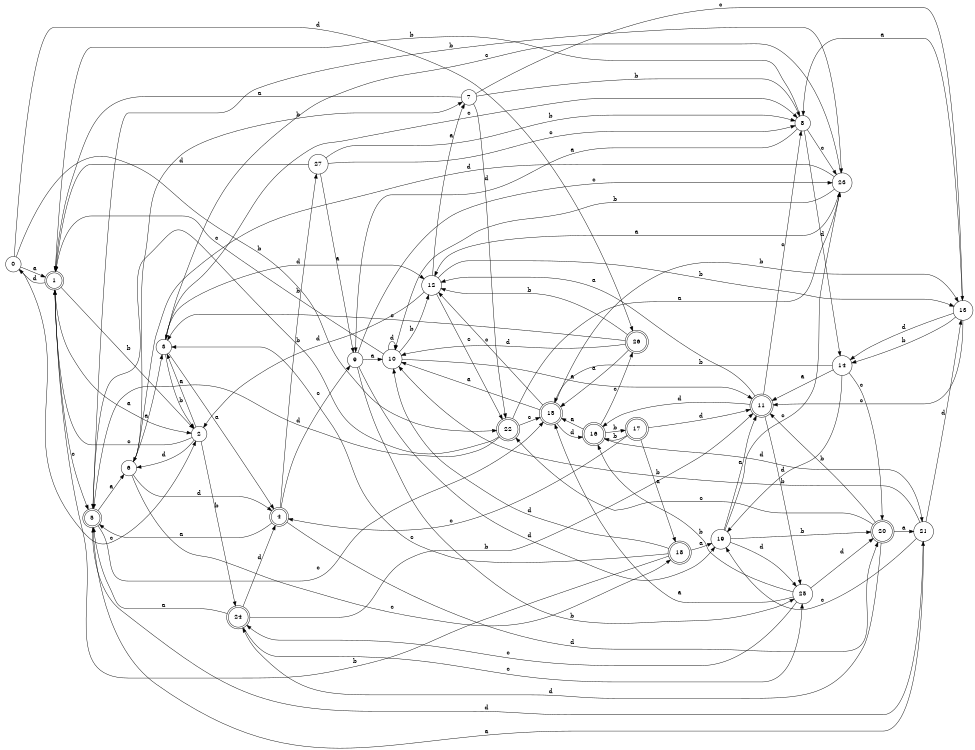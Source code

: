 digraph n23_1 {
__start0 [label="" shape="none"];

rankdir=LR;
size="8,5";

s0 [style="filled", color="black", fillcolor="white" shape="circle", label="0"];
s1 [style="rounded,filled", color="black", fillcolor="white" shape="doublecircle", label="1"];
s2 [style="filled", color="black", fillcolor="white" shape="circle", label="2"];
s3 [style="filled", color="black", fillcolor="white" shape="circle", label="3"];
s4 [style="rounded,filled", color="black", fillcolor="white" shape="doublecircle", label="4"];
s5 [style="rounded,filled", color="black", fillcolor="white" shape="doublecircle", label="5"];
s6 [style="filled", color="black", fillcolor="white" shape="circle", label="6"];
s7 [style="filled", color="black", fillcolor="white" shape="circle", label="7"];
s8 [style="filled", color="black", fillcolor="white" shape="circle", label="8"];
s9 [style="filled", color="black", fillcolor="white" shape="circle", label="9"];
s10 [style="filled", color="black", fillcolor="white" shape="circle", label="10"];
s11 [style="rounded,filled", color="black", fillcolor="white" shape="doublecircle", label="11"];
s12 [style="filled", color="black", fillcolor="white" shape="circle", label="12"];
s13 [style="filled", color="black", fillcolor="white" shape="circle", label="13"];
s14 [style="filled", color="black", fillcolor="white" shape="circle", label="14"];
s15 [style="rounded,filled", color="black", fillcolor="white" shape="doublecircle", label="15"];
s16 [style="rounded,filled", color="black", fillcolor="white" shape="doublecircle", label="16"];
s17 [style="rounded,filled", color="black", fillcolor="white" shape="doublecircle", label="17"];
s18 [style="rounded,filled", color="black", fillcolor="white" shape="doublecircle", label="18"];
s19 [style="filled", color="black", fillcolor="white" shape="circle", label="19"];
s20 [style="rounded,filled", color="black", fillcolor="white" shape="doublecircle", label="20"];
s21 [style="filled", color="black", fillcolor="white" shape="circle", label="21"];
s22 [style="rounded,filled", color="black", fillcolor="white" shape="doublecircle", label="22"];
s23 [style="filled", color="black", fillcolor="white" shape="circle", label="23"];
s24 [style="rounded,filled", color="black", fillcolor="white" shape="doublecircle", label="24"];
s25 [style="filled", color="black", fillcolor="white" shape="circle", label="25"];
s26 [style="rounded,filled", color="black", fillcolor="white" shape="doublecircle", label="26"];
s27 [style="filled", color="black", fillcolor="white" shape="circle", label="27"];
s0 -> s1 [label="a"];
s0 -> s22 [label="b"];
s0 -> s2 [label="c"];
s0 -> s26 [label="d"];
s1 -> s2 [label="a"];
s1 -> s2 [label="b"];
s1 -> s5 [label="c"];
s1 -> s0 [label="d"];
s2 -> s3 [label="a"];
s2 -> s24 [label="b"];
s2 -> s1 [label="c"];
s2 -> s6 [label="d"];
s3 -> s4 [label="a"];
s3 -> s2 [label="b"];
s3 -> s8 [label="c"];
s3 -> s12 [label="d"];
s4 -> s5 [label="a"];
s4 -> s27 [label="b"];
s4 -> s9 [label="c"];
s4 -> s20 [label="d"];
s5 -> s6 [label="a"];
s5 -> s23 [label="b"];
s5 -> s15 [label="c"];
s5 -> s21 [label="d"];
s6 -> s3 [label="a"];
s6 -> s7 [label="b"];
s6 -> s18 [label="c"];
s6 -> s4 [label="d"];
s7 -> s1 [label="a"];
s7 -> s8 [label="b"];
s7 -> s13 [label="c"];
s7 -> s22 [label="d"];
s8 -> s9 [label="a"];
s8 -> s1 [label="b"];
s8 -> s23 [label="c"];
s8 -> s14 [label="d"];
s9 -> s10 [label="a"];
s9 -> s25 [label="b"];
s9 -> s23 [label="c"];
s9 -> s19 [label="d"];
s10 -> s11 [label="a"];
s10 -> s12 [label="b"];
s10 -> s1 [label="c"];
s10 -> s10 [label="d"];
s11 -> s12 [label="a"];
s11 -> s25 [label="b"];
s11 -> s8 [label="c"];
s11 -> s16 [label="d"];
s12 -> s7 [label="a"];
s12 -> s13 [label="b"];
s12 -> s22 [label="c"];
s12 -> s2 [label="d"];
s13 -> s8 [label="a"];
s13 -> s14 [label="b"];
s13 -> s11 [label="c"];
s13 -> s14 [label="d"];
s14 -> s11 [label="a"];
s14 -> s15 [label="b"];
s14 -> s20 [label="c"];
s14 -> s19 [label="d"];
s15 -> s10 [label="a"];
s15 -> s13 [label="b"];
s15 -> s12 [label="c"];
s15 -> s16 [label="d"];
s16 -> s15 [label="a"];
s16 -> s17 [label="b"];
s16 -> s26 [label="c"];
s16 -> s21 [label="d"];
s17 -> s18 [label="a"];
s17 -> s16 [label="b"];
s17 -> s4 [label="c"];
s17 -> s11 [label="d"];
s18 -> s19 [label="a"];
s18 -> s1 [label="b"];
s18 -> s3 [label="c"];
s18 -> s10 [label="d"];
s19 -> s11 [label="a"];
s19 -> s20 [label="b"];
s19 -> s23 [label="c"];
s19 -> s25 [label="d"];
s20 -> s21 [label="a"];
s20 -> s11 [label="b"];
s20 -> s22 [label="c"];
s20 -> s24 [label="d"];
s21 -> s5 [label="a"];
s21 -> s10 [label="b"];
s21 -> s19 [label="c"];
s21 -> s13 [label="d"];
s22 -> s23 [label="a"];
s22 -> s5 [label="b"];
s22 -> s15 [label="c"];
s22 -> s5 [label="d"];
s23 -> s12 [label="a"];
s23 -> s10 [label="b"];
s23 -> s3 [label="c"];
s23 -> s6 [label="d"];
s24 -> s5 [label="a"];
s24 -> s11 [label="b"];
s24 -> s25 [label="c"];
s24 -> s4 [label="d"];
s25 -> s15 [label="a"];
s25 -> s16 [label="b"];
s25 -> s24 [label="c"];
s25 -> s20 [label="d"];
s26 -> s15 [label="a"];
s26 -> s12 [label="b"];
s26 -> s3 [label="c"];
s26 -> s10 [label="d"];
s27 -> s9 [label="a"];
s27 -> s8 [label="b"];
s27 -> s8 [label="c"];
s27 -> s1 [label="d"];

}